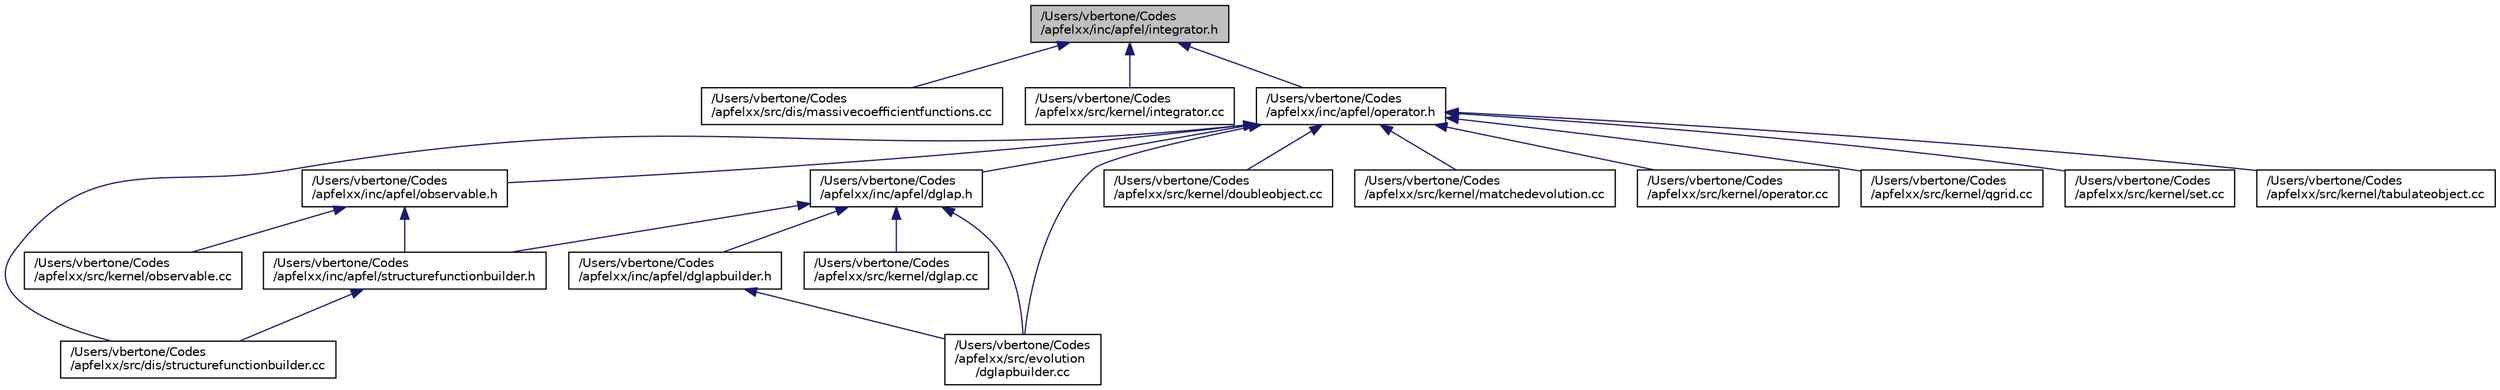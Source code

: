 digraph "/Users/vbertone/Codes/apfelxx/inc/apfel/integrator.h"
{
  edge [fontname="Helvetica",fontsize="10",labelfontname="Helvetica",labelfontsize="10"];
  node [fontname="Helvetica",fontsize="10",shape=record];
  Node2 [label="/Users/vbertone/Codes\l/apfelxx/inc/apfel/integrator.h",height=0.2,width=0.4,color="black", fillcolor="grey75", style="filled", fontcolor="black"];
  Node2 -> Node3 [dir="back",color="midnightblue",fontsize="10",style="solid",fontname="Helvetica"];
  Node3 [label="/Users/vbertone/Codes\l/apfelxx/src/dis/massivecoefficientfunctions.cc",height=0.2,width=0.4,color="black", fillcolor="white", style="filled",URL="$a00005.html"];
  Node2 -> Node4 [dir="back",color="midnightblue",fontsize="10",style="solid",fontname="Helvetica"];
  Node4 [label="/Users/vbertone/Codes\l/apfelxx/src/kernel/integrator.cc",height=0.2,width=0.4,color="black", fillcolor="white", style="filled",URL="$a00047.html"];
  Node2 -> Node5 [dir="back",color="midnightblue",fontsize="10",style="solid",fontname="Helvetica"];
  Node5 [label="/Users/vbertone/Codes\l/apfelxx/inc/apfel/operator.h",height=0.2,width=0.4,color="black", fillcolor="white", style="filled",URL="$a00155.html"];
  Node5 -> Node6 [dir="back",color="midnightblue",fontsize="10",style="solid",fontname="Helvetica"];
  Node6 [label="/Users/vbertone/Codes\l/apfelxx/src/dis/structurefunctionbuilder.cc",height=0.2,width=0.4,color="black", fillcolor="white", style="filled",URL="$a00011.html"];
  Node5 -> Node7 [dir="back",color="midnightblue",fontsize="10",style="solid",fontname="Helvetica"];
  Node7 [label="/Users/vbertone/Codes\l/apfelxx/src/evolution\l/dglapbuilder.cc",height=0.2,width=0.4,color="black", fillcolor="white", style="filled",URL="$a00020.html"];
  Node5 -> Node8 [dir="back",color="midnightblue",fontsize="10",style="solid",fontname="Helvetica"];
  Node8 [label="/Users/vbertone/Codes\l/apfelxx/src/kernel/doubleobject.cc",height=0.2,width=0.4,color="black", fillcolor="white", style="filled",URL="$a00038.html"];
  Node5 -> Node9 [dir="back",color="midnightblue",fontsize="10",style="solid",fontname="Helvetica"];
  Node9 [label="/Users/vbertone/Codes\l/apfelxx/src/kernel/matchedevolution.cc",height=0.2,width=0.4,color="black", fillcolor="white", style="filled",URL="$a00056.html"];
  Node5 -> Node10 [dir="back",color="midnightblue",fontsize="10",style="solid",fontname="Helvetica"];
  Node10 [label="/Users/vbertone/Codes\l/apfelxx/src/kernel/operator.cc",height=0.2,width=0.4,color="black", fillcolor="white", style="filled",URL="$a00065.html"];
  Node5 -> Node11 [dir="back",color="midnightblue",fontsize="10",style="solid",fontname="Helvetica"];
  Node11 [label="/Users/vbertone/Codes\l/apfelxx/src/kernel/qgrid.cc",height=0.2,width=0.4,color="black", fillcolor="white", style="filled",URL="$a00068.html"];
  Node5 -> Node12 [dir="back",color="midnightblue",fontsize="10",style="solid",fontname="Helvetica"];
  Node12 [label="/Users/vbertone/Codes\l/apfelxx/src/kernel/set.cc",height=0.2,width=0.4,color="black", fillcolor="white", style="filled",URL="$a00074.html"];
  Node5 -> Node13 [dir="back",color="midnightblue",fontsize="10",style="solid",fontname="Helvetica"];
  Node13 [label="/Users/vbertone/Codes\l/apfelxx/src/kernel/tabulateobject.cc",height=0.2,width=0.4,color="black", fillcolor="white", style="filled",URL="$a00083.html"];
  Node5 -> Node14 [dir="back",color="midnightblue",fontsize="10",style="solid",fontname="Helvetica"];
  Node14 [label="/Users/vbertone/Codes\l/apfelxx/inc/apfel/dglap.h",height=0.2,width=0.4,color="black", fillcolor="white", style="filled",URL="$a00098.html"];
  Node14 -> Node7 [dir="back",color="midnightblue",fontsize="10",style="solid",fontname="Helvetica"];
  Node14 -> Node15 [dir="back",color="midnightblue",fontsize="10",style="solid",fontname="Helvetica"];
  Node15 [label="/Users/vbertone/Codes\l/apfelxx/src/kernel/dglap.cc",height=0.2,width=0.4,color="black", fillcolor="white", style="filled",URL="$a00032.html"];
  Node14 -> Node16 [dir="back",color="midnightblue",fontsize="10",style="solid",fontname="Helvetica"];
  Node16 [label="/Users/vbertone/Codes\l/apfelxx/inc/apfel/dglapbuilder.h",height=0.2,width=0.4,color="black", fillcolor="white", style="filled",URL="$a00101.html"];
  Node16 -> Node7 [dir="back",color="midnightblue",fontsize="10",style="solid",fontname="Helvetica"];
  Node14 -> Node17 [dir="back",color="midnightblue",fontsize="10",style="solid",fontname="Helvetica"];
  Node17 [label="/Users/vbertone/Codes\l/apfelxx/inc/apfel/structurefunctionbuilder.h",height=0.2,width=0.4,color="black", fillcolor="white", style="filled",URL="$a00173.html"];
  Node17 -> Node6 [dir="back",color="midnightblue",fontsize="10",style="solid",fontname="Helvetica"];
  Node5 -> Node18 [dir="back",color="midnightblue",fontsize="10",style="solid",fontname="Helvetica"];
  Node18 [label="/Users/vbertone/Codes\l/apfelxx/inc/apfel/observable.h",height=0.2,width=0.4,color="black", fillcolor="white", style="filled",URL="$a00149.html"];
  Node18 -> Node19 [dir="back",color="midnightblue",fontsize="10",style="solid",fontname="Helvetica"];
  Node19 [label="/Users/vbertone/Codes\l/apfelxx/src/kernel/observable.cc",height=0.2,width=0.4,color="black", fillcolor="white", style="filled",URL="$a00062.html"];
  Node18 -> Node17 [dir="back",color="midnightblue",fontsize="10",style="solid",fontname="Helvetica"];
}
